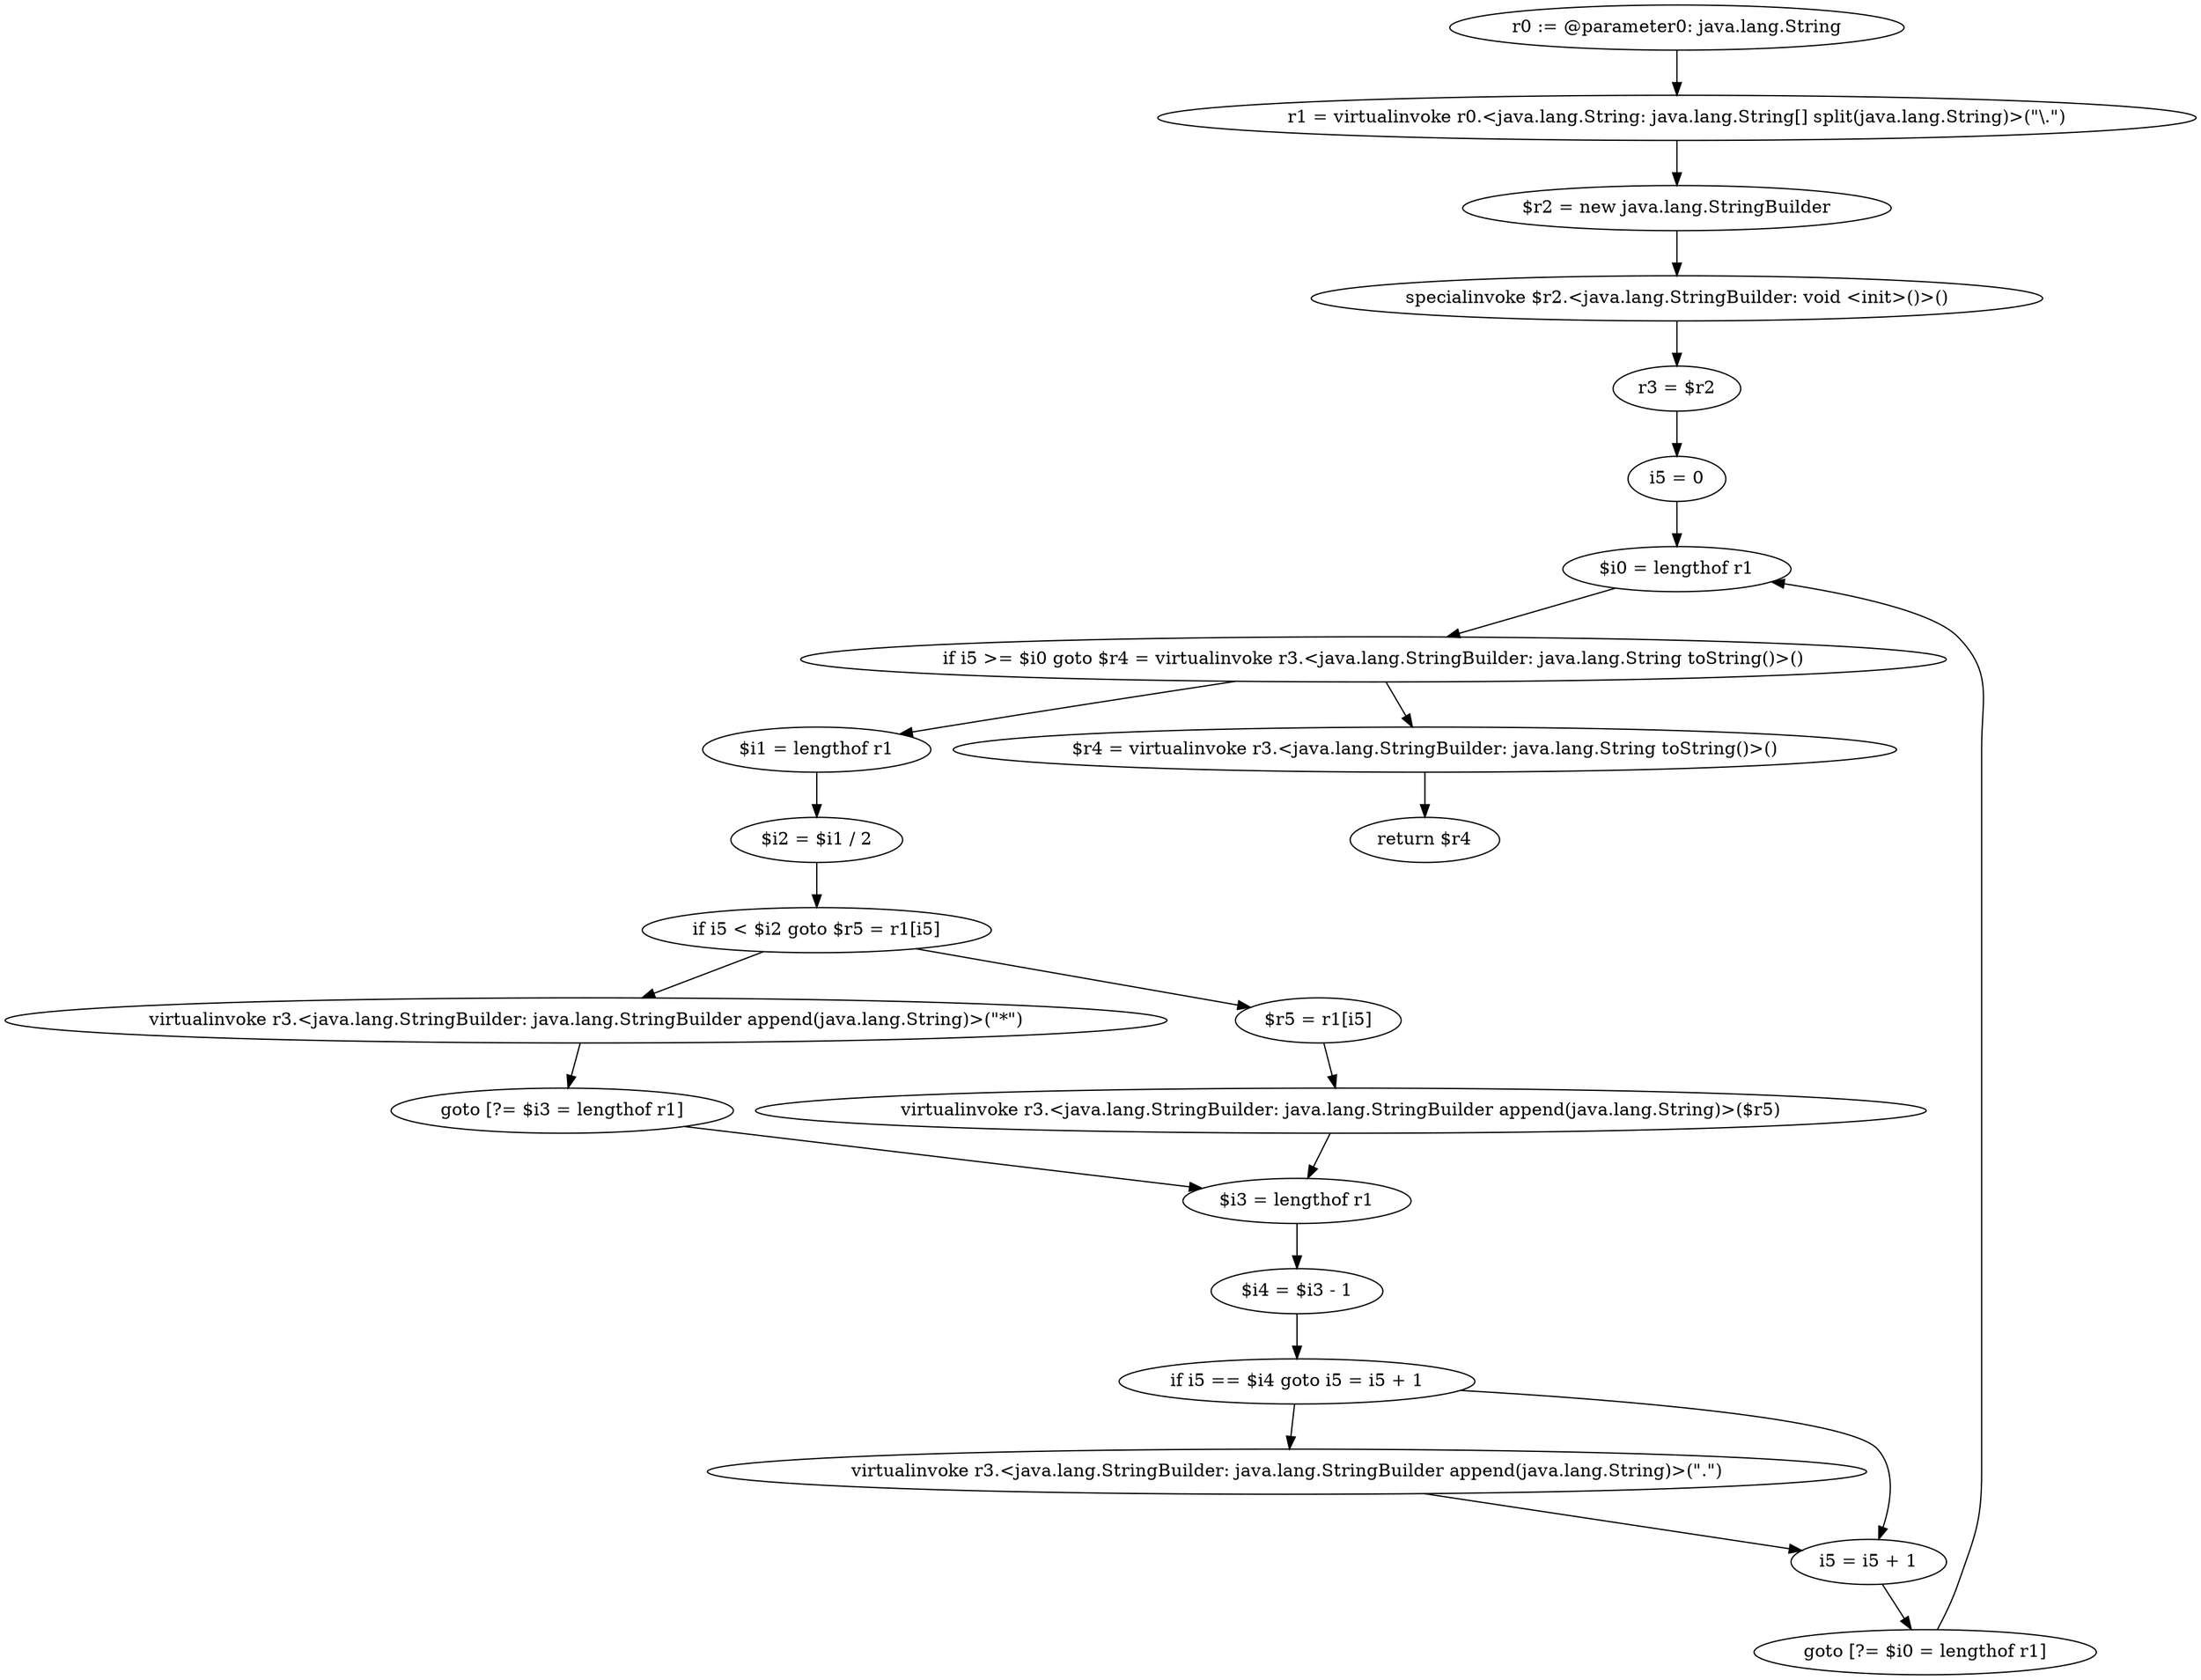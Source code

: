 digraph "unitGraph" {
    "r0 := @parameter0: java.lang.String"
    "r1 = virtualinvoke r0.<java.lang.String: java.lang.String[] split(java.lang.String)>(\"\\.\")"
    "$r2 = new java.lang.StringBuilder"
    "specialinvoke $r2.<java.lang.StringBuilder: void <init>()>()"
    "r3 = $r2"
    "i5 = 0"
    "$i0 = lengthof r1"
    "if i5 >= $i0 goto $r4 = virtualinvoke r3.<java.lang.StringBuilder: java.lang.String toString()>()"
    "$i1 = lengthof r1"
    "$i2 = $i1 / 2"
    "if i5 < $i2 goto $r5 = r1[i5]"
    "virtualinvoke r3.<java.lang.StringBuilder: java.lang.StringBuilder append(java.lang.String)>(\"*\")"
    "goto [?= $i3 = lengthof r1]"
    "$r5 = r1[i5]"
    "virtualinvoke r3.<java.lang.StringBuilder: java.lang.StringBuilder append(java.lang.String)>($r5)"
    "$i3 = lengthof r1"
    "$i4 = $i3 - 1"
    "if i5 == $i4 goto i5 = i5 + 1"
    "virtualinvoke r3.<java.lang.StringBuilder: java.lang.StringBuilder append(java.lang.String)>(\".\")"
    "i5 = i5 + 1"
    "goto [?= $i0 = lengthof r1]"
    "$r4 = virtualinvoke r3.<java.lang.StringBuilder: java.lang.String toString()>()"
    "return $r4"
    "r0 := @parameter0: java.lang.String"->"r1 = virtualinvoke r0.<java.lang.String: java.lang.String[] split(java.lang.String)>(\"\\.\")";
    "r1 = virtualinvoke r0.<java.lang.String: java.lang.String[] split(java.lang.String)>(\"\\.\")"->"$r2 = new java.lang.StringBuilder";
    "$r2 = new java.lang.StringBuilder"->"specialinvoke $r2.<java.lang.StringBuilder: void <init>()>()";
    "specialinvoke $r2.<java.lang.StringBuilder: void <init>()>()"->"r3 = $r2";
    "r3 = $r2"->"i5 = 0";
    "i5 = 0"->"$i0 = lengthof r1";
    "$i0 = lengthof r1"->"if i5 >= $i0 goto $r4 = virtualinvoke r3.<java.lang.StringBuilder: java.lang.String toString()>()";
    "if i5 >= $i0 goto $r4 = virtualinvoke r3.<java.lang.StringBuilder: java.lang.String toString()>()"->"$i1 = lengthof r1";
    "if i5 >= $i0 goto $r4 = virtualinvoke r3.<java.lang.StringBuilder: java.lang.String toString()>()"->"$r4 = virtualinvoke r3.<java.lang.StringBuilder: java.lang.String toString()>()";
    "$i1 = lengthof r1"->"$i2 = $i1 / 2";
    "$i2 = $i1 / 2"->"if i5 < $i2 goto $r5 = r1[i5]";
    "if i5 < $i2 goto $r5 = r1[i5]"->"virtualinvoke r3.<java.lang.StringBuilder: java.lang.StringBuilder append(java.lang.String)>(\"*\")";
    "if i5 < $i2 goto $r5 = r1[i5]"->"$r5 = r1[i5]";
    "virtualinvoke r3.<java.lang.StringBuilder: java.lang.StringBuilder append(java.lang.String)>(\"*\")"->"goto [?= $i3 = lengthof r1]";
    "goto [?= $i3 = lengthof r1]"->"$i3 = lengthof r1";
    "$r5 = r1[i5]"->"virtualinvoke r3.<java.lang.StringBuilder: java.lang.StringBuilder append(java.lang.String)>($r5)";
    "virtualinvoke r3.<java.lang.StringBuilder: java.lang.StringBuilder append(java.lang.String)>($r5)"->"$i3 = lengthof r1";
    "$i3 = lengthof r1"->"$i4 = $i3 - 1";
    "$i4 = $i3 - 1"->"if i5 == $i4 goto i5 = i5 + 1";
    "if i5 == $i4 goto i5 = i5 + 1"->"virtualinvoke r3.<java.lang.StringBuilder: java.lang.StringBuilder append(java.lang.String)>(\".\")";
    "if i5 == $i4 goto i5 = i5 + 1"->"i5 = i5 + 1";
    "virtualinvoke r3.<java.lang.StringBuilder: java.lang.StringBuilder append(java.lang.String)>(\".\")"->"i5 = i5 + 1";
    "i5 = i5 + 1"->"goto [?= $i0 = lengthof r1]";
    "goto [?= $i0 = lengthof r1]"->"$i0 = lengthof r1";
    "$r4 = virtualinvoke r3.<java.lang.StringBuilder: java.lang.String toString()>()"->"return $r4";
}
